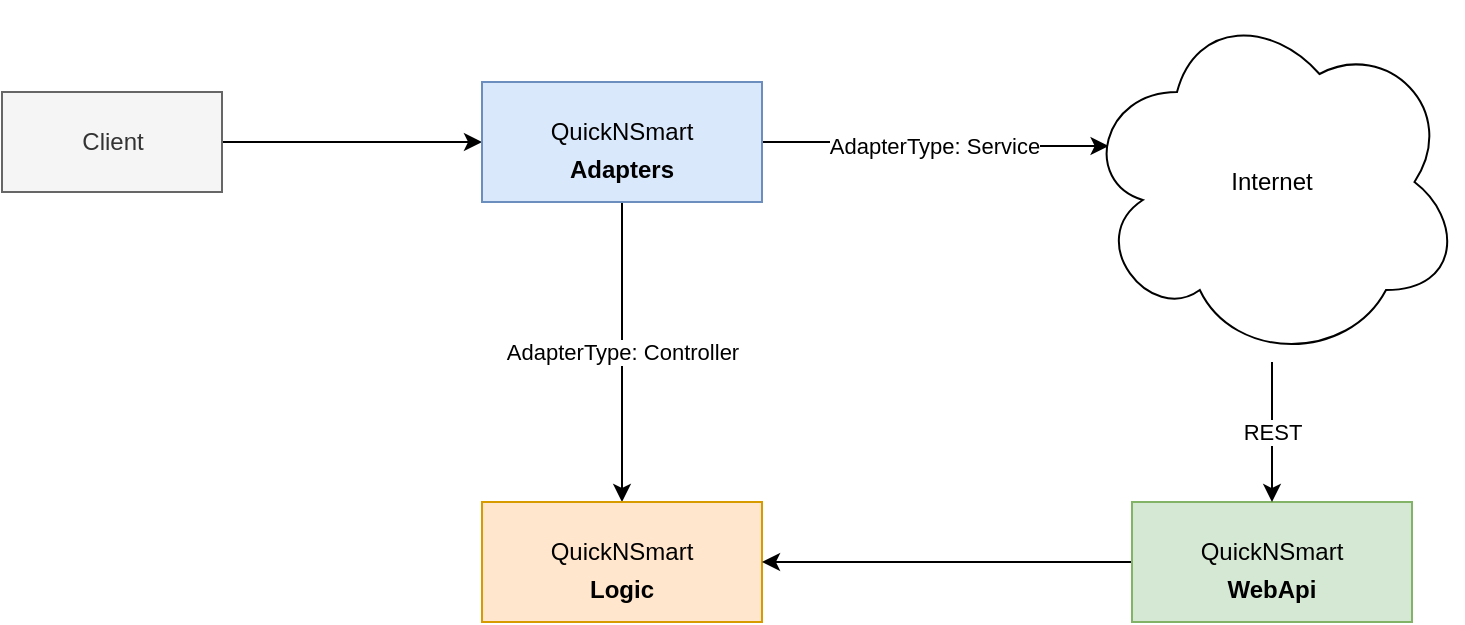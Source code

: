 <mxfile version="13.0.5" type="google"><diagram id="lCVn-L6nl1KvLb4AJc2q" name="communication path"><mxGraphModel dx="1871" dy="1122" grid="1" gridSize="10" guides="1" tooltips="1" connect="1" arrows="1" fold="1" page="1" pageScale="1" pageWidth="1169" pageHeight="827" math="0" shadow="0"><root><mxCell id="0"/><mxCell id="1" parent="0"/><mxCell id="-k-emJRcP-hiWUn-4Hwe-20" value="" style="edgeStyle=orthogonalEdgeStyle;rounded=0;orthogonalLoop=1;jettySize=auto;html=1;entryX=0;entryY=0.5;entryDx=0;entryDy=0;" edge="1" parent="1" source="-k-emJRcP-hiWUn-4Hwe-2" target="-k-emJRcP-hiWUn-4Hwe-3"><mxGeometry relative="1" as="geometry"><mxPoint x="270" y="140" as="targetPoint"/></mxGeometry></mxCell><mxCell id="-k-emJRcP-hiWUn-4Hwe-2" value="Client" style="html=1;fillColor=#f5f5f5;strokeColor=#666666;fontColor=#333333;" vertex="1" parent="1"><mxGeometry x="80" y="115" width="110" height="50" as="geometry"/></mxCell><mxCell id="-k-emJRcP-hiWUn-4Hwe-18" value="AdapterType: Controller" style="edgeStyle=orthogonalEdgeStyle;rounded=0;orthogonalLoop=1;jettySize=auto;html=1;" edge="1" parent="1" source="-k-emJRcP-hiWUn-4Hwe-3" target="-k-emJRcP-hiWUn-4Hwe-17"><mxGeometry relative="1" as="geometry"/></mxCell><mxCell id="-k-emJRcP-hiWUn-4Hwe-25" value="AdapterType: Service" style="edgeStyle=orthogonalEdgeStyle;rounded=0;orthogonalLoop=1;jettySize=auto;html=1;entryX=0.07;entryY=0.4;entryDx=0;entryDy=0;entryPerimeter=0;" edge="1" parent="1" source="-k-emJRcP-hiWUn-4Hwe-3" target="-k-emJRcP-hiWUn-4Hwe-23"><mxGeometry relative="1" as="geometry"><mxPoint x="540" y="140" as="targetPoint"/></mxGeometry></mxCell><mxCell id="-k-emJRcP-hiWUn-4Hwe-3" value="&lt;p style=&quot;margin: 0px ; margin-top: 4px ; text-align: center&quot;&gt;&lt;br&gt;QuickNSmart&lt;/p&gt;&lt;p style=&quot;margin: 0px ; margin-top: 4px ; text-align: center&quot;&gt;&lt;b&gt;Adapters&lt;/b&gt;&lt;/p&gt;" style="verticalAlign=top;align=left;overflow=fill;fontSize=12;fontFamily=Helvetica;html=1;fillColor=#dae8fc;strokeColor=#6c8ebf;" vertex="1" parent="1"><mxGeometry x="320" y="110" width="140" height="60" as="geometry"/></mxCell><mxCell id="-k-emJRcP-hiWUn-4Hwe-17" value="&lt;p style=&quot;margin: 0px ; margin-top: 4px ; text-align: center&quot;&gt;&lt;br&gt;QuickNSmart&lt;/p&gt;&lt;p style=&quot;margin: 0px ; margin-top: 4px ; text-align: center&quot;&gt;&lt;b&gt;Logic&lt;/b&gt;&lt;/p&gt;" style="verticalAlign=top;align=left;overflow=fill;fontSize=12;fontFamily=Helvetica;html=1;fillColor=#ffe6cc;strokeColor=#d79b00;" vertex="1" parent="1"><mxGeometry x="320" y="320" width="140" height="60" as="geometry"/></mxCell><mxCell id="-k-emJRcP-hiWUn-4Hwe-22" value="" style="edgeStyle=orthogonalEdgeStyle;rounded=0;orthogonalLoop=1;jettySize=auto;html=1;entryX=1;entryY=0.5;entryDx=0;entryDy=0;" edge="1" parent="1" source="-k-emJRcP-hiWUn-4Hwe-15" target="-k-emJRcP-hiWUn-4Hwe-17"><mxGeometry relative="1" as="geometry"><mxPoint x="560" y="300" as="targetPoint"/></mxGeometry></mxCell><mxCell id="-k-emJRcP-hiWUn-4Hwe-15" value="&lt;p style=&quot;margin: 0px ; margin-top: 4px ; text-align: center&quot;&gt;&lt;br&gt;QuickNSmart&lt;/p&gt;&lt;p style=&quot;margin: 0px ; margin-top: 4px ; text-align: center&quot;&gt;&lt;b&gt;WebApi&lt;/b&gt;&lt;/p&gt;" style="verticalAlign=top;align=left;overflow=fill;fontSize=12;fontFamily=Helvetica;html=1;fillColor=#d5e8d4;strokeColor=#82b366;" vertex="1" parent="1"><mxGeometry x="645" y="320" width="140" height="60" as="geometry"/></mxCell><mxCell id="-k-emJRcP-hiWUn-4Hwe-27" value="REST" style="edgeStyle=orthogonalEdgeStyle;rounded=0;orthogonalLoop=1;jettySize=auto;html=1;entryX=0.5;entryY=0;entryDx=0;entryDy=0;" edge="1" parent="1" source="-k-emJRcP-hiWUn-4Hwe-23" target="-k-emJRcP-hiWUn-4Hwe-15"><mxGeometry relative="1" as="geometry"><mxPoint x="710" y="280" as="targetPoint"/></mxGeometry></mxCell><mxCell id="-k-emJRcP-hiWUn-4Hwe-23" value="Internet" style="ellipse;shape=cloud;whiteSpace=wrap;html=1;" vertex="1" parent="1"><mxGeometry x="620" y="70" width="190" height="180" as="geometry"/></mxCell></root></mxGraphModel></diagram></mxfile>